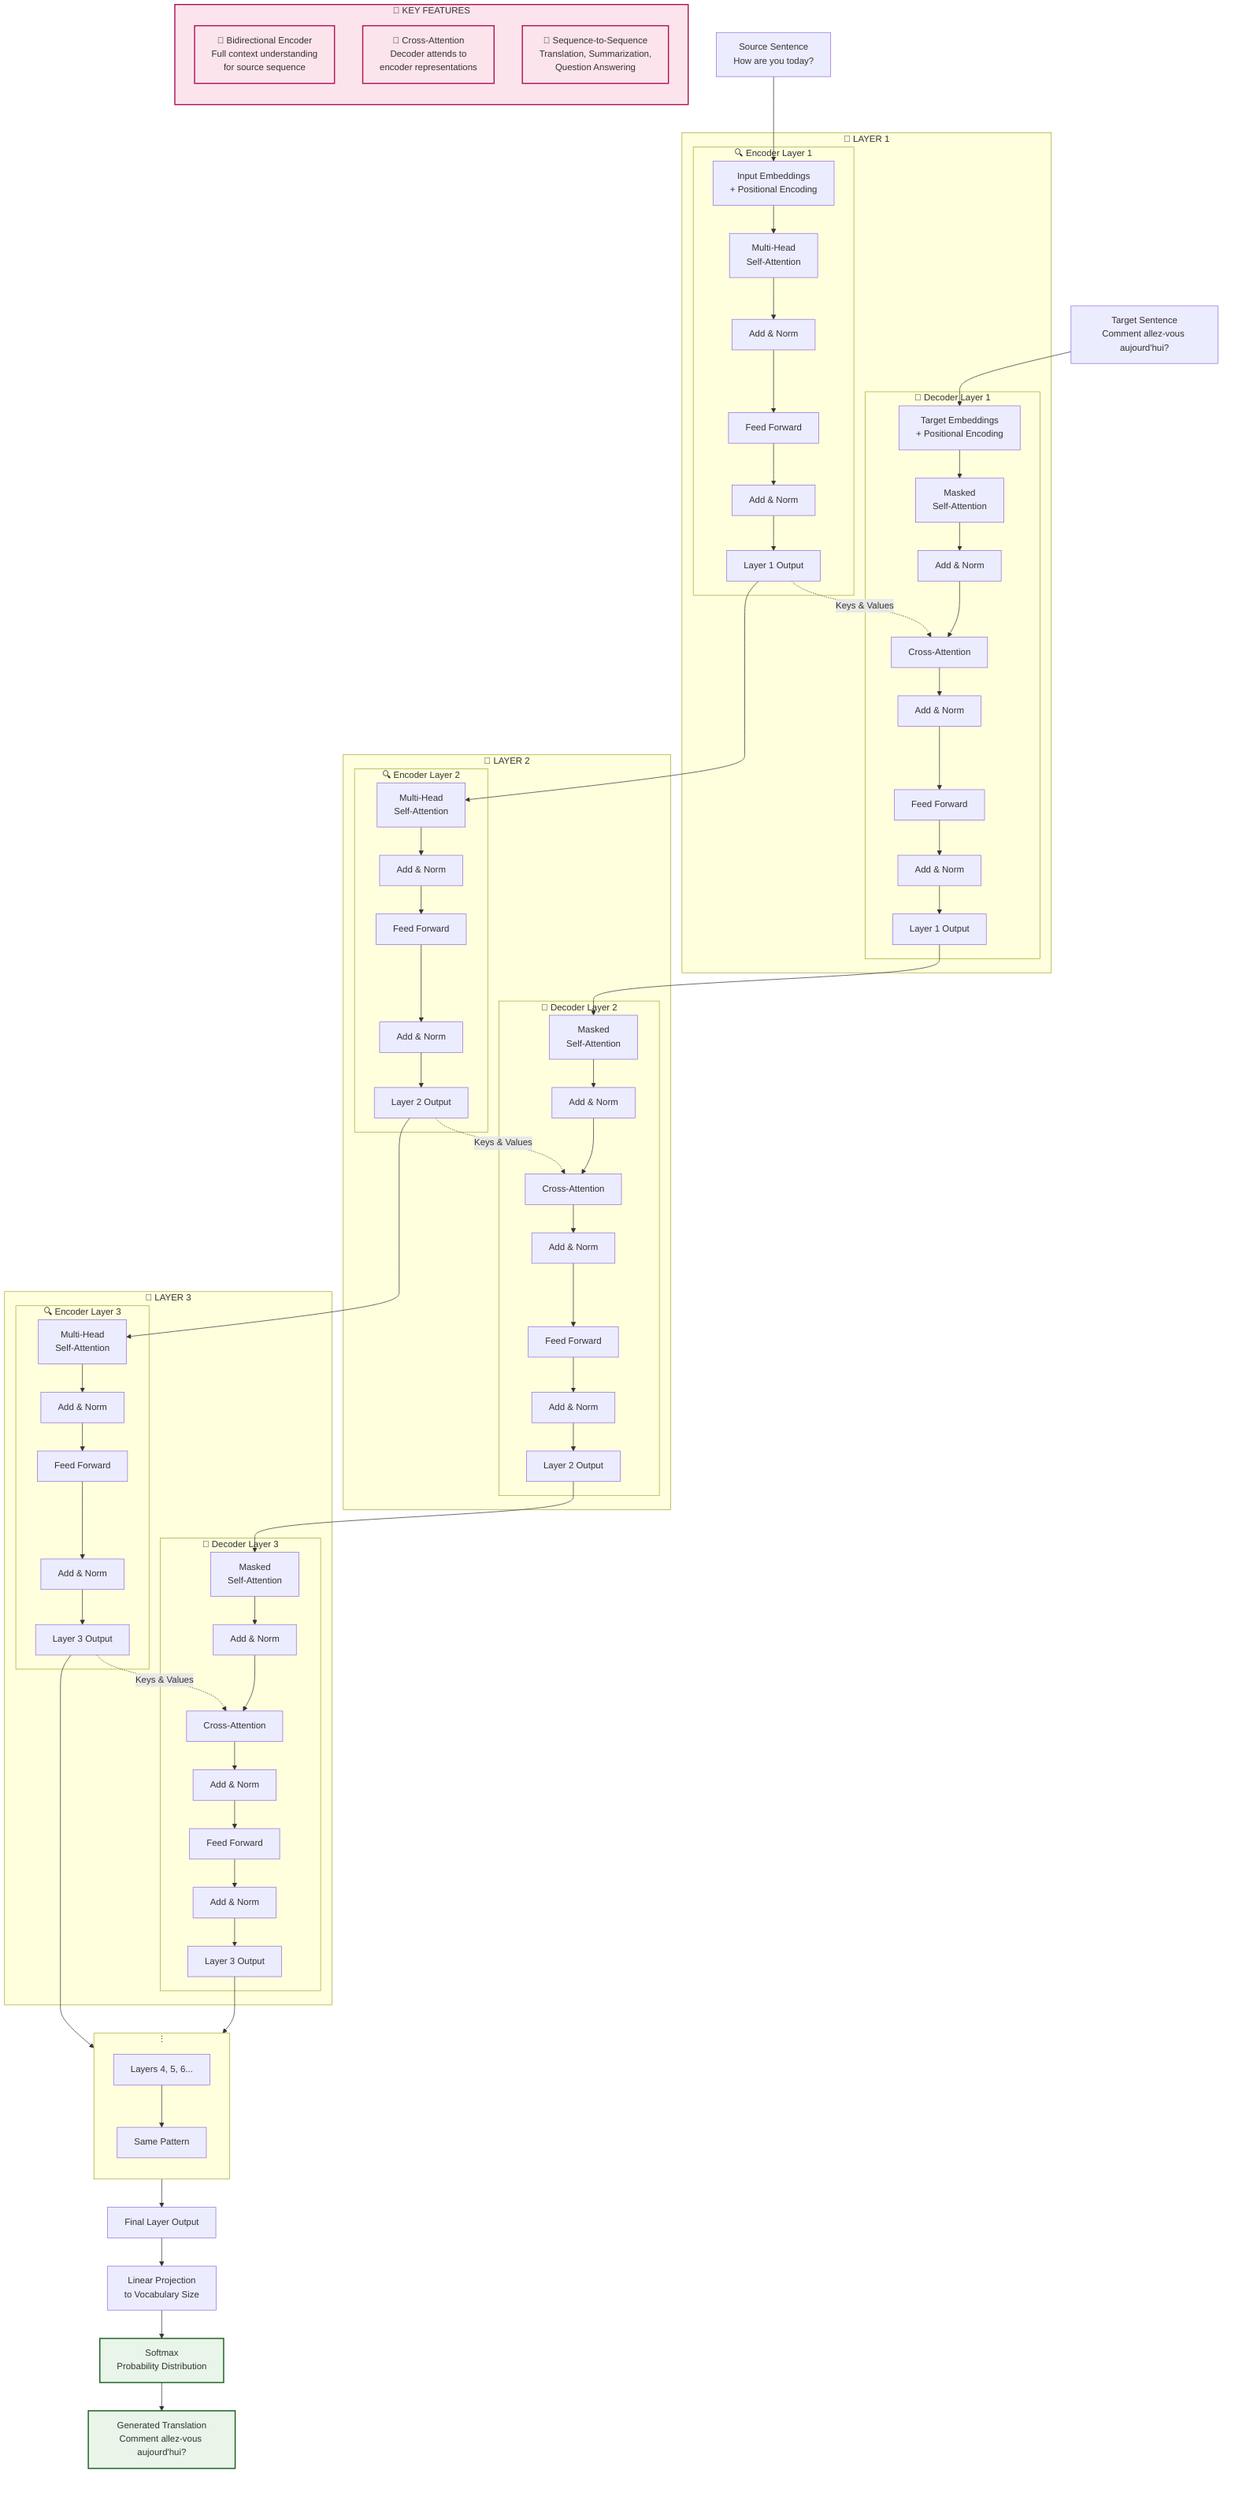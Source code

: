 flowchart TD
    %% Input Processing
    A[Source Sentence<br/>How are you today?] --> A1[Input Embeddings<br/>+ Positional Encoding]
    B[Target Sentence<br/>Comment allez-vous aujourd'hui?] --> B1[Target Embeddings<br/>+ Positional Encoding]

    %% Layer-by-Layer Processing
    subgraph L1["🔄 LAYER 1"]
        direction LR
        subgraph ENC1["🔍 Encoder Layer 1"]
            direction TB
            A1 --> E1_1[Multi-Head<br/>Self-Attention]
            E1_1 --> E1_2[Add & Norm]
            E1_2 --> E1_3[Feed Forward]
            E1_3 --> E1_4[Add & Norm]
            E1_4 --> E1_Out[Layer 1 Output]
        end

        subgraph DEC1["🎯 Decoder Layer 1"]
            direction TB
            B1 --> D1_1[Masked<br/>Self-Attention]
            D1_1 --> D1_2[Add & Norm]
            D1_2 --> D1_3[Cross-Attention]
            D1_3 --> D1_4[Add & Norm]
            D1_4 --> D1_5[Feed Forward]
            D1_5 --> D1_6[Add & Norm]
            D1_6 --> D1_Out[Layer 1 Output]
        end

        E1_Out -.->|Keys & Values| D1_3
    end

    subgraph L2["🔄 LAYER 2"]
        direction LR
        subgraph ENC2["🔍 Encoder Layer 2"]
            direction TB
            E1_Out --> E2_1[Multi-Head<br/>Self-Attention]
            E2_1 --> E2_2[Add & Norm]
            E2_2 --> E2_3[Feed Forward]
            E2_3 --> E2_4[Add & Norm]
            E2_4 --> E2_Out[Layer 2 Output]
        end

        subgraph DEC2["🎯 Decoder Layer 2"]
            direction TB
            D1_Out --> D2_1[Masked<br/>Self-Attention]
            D2_1 --> D2_2[Add & Norm]
            D2_2 --> D2_3[Cross-Attention]
            D2_3 --> D2_4[Add & Norm]
            D2_4 --> D2_5[Feed Forward]
            D2_5 --> D2_6[Add & Norm]
            D2_6 --> D2_Out[Layer 2 Output]
        end

        E2_Out -.->|Keys & Values| D2_3
    end

    subgraph L3["🔄 LAYER 3"]
        direction LR
        subgraph ENC3["🔍 Encoder Layer 3"]
            direction TB
            E2_Out --> E3_1[Multi-Head<br/>Self-Attention]
            E3_1 --> E3_2[Add & Norm]
            E3_2 --> E3_3[Feed Forward]
            E3_3 --> E3_4[Add & Norm]
            E3_4 --> E3_Out[Layer 3 Output]
        end

        subgraph DEC3["🎯 Decoder Layer 3"]
            direction TB
            D2_Out --> D3_1[Masked<br/>Self-Attention]
            D3_1 --> D3_2[Add & Norm]
            D3_2 --> D3_3[Cross-Attention]
            D3_3 --> D3_4[Add & Norm]
            D3_4 --> D3_5[Feed Forward]
            D3_5 --> D3_6[Add & Norm]
            D3_6 --> D3_Out[Layer 3 Output]
        end

        E3_Out -.->|Keys & Values| D3_3
    end

    subgraph DOTS["⋮"]
        direction TB
        Dots1[Layers 4, 5, 6...]
        Dots2[Same Pattern]
        Dots1 --> Dots2
    end

    E3_Out --> DOTS
    D3_Out --> DOTS

    %% Output Processing
    DOTS --> FinalOut[Final Layer Output]
    FinalOut --> O1[Linear Projection<br/>to Vocabulary Size]
    O1 --> O2[Softmax<br/>Probability Distribution]
    O2 --> Final[Generated Translation<br/>Comment allez-vous aujourd'hui?]

    %% Key Features
    subgraph FEATURES["🔑 KEY FEATURES"]
        direction TB
        BiDir[🔄 Bidirectional Encoder<br/>Full context understanding<br/>for source sequence]
        Cross[🔗 Cross-Attention<br/>Decoder attends to<br/>encoder representations]
        SeqToSeq[📝 Sequence-to-Sequence<br/>Translation, Summarization,<br/>Question Answering]
    end
    
    %% Styling
    classDef encoder fill:#e1f5fe,stroke:#01579b,stroke-width:2px
    classDef decoder fill:#fff3e0,stroke:#e65100,stroke-width:2px
    classDef attention fill:#f3e5f5,stroke:#4a148c,stroke-width:2px
    classDef output fill:#e8f5e8,stroke:#1b5e20,stroke-width:2px
    classDef features fill:#fce4ec,stroke:#ad1457,stroke-width:2px

    class ENC encoder
    class DEC decoder
    class E1,D1,D3 attention
    class O2,Final output
    class FEATURES,BiDir,Cross,SeqToSeq features